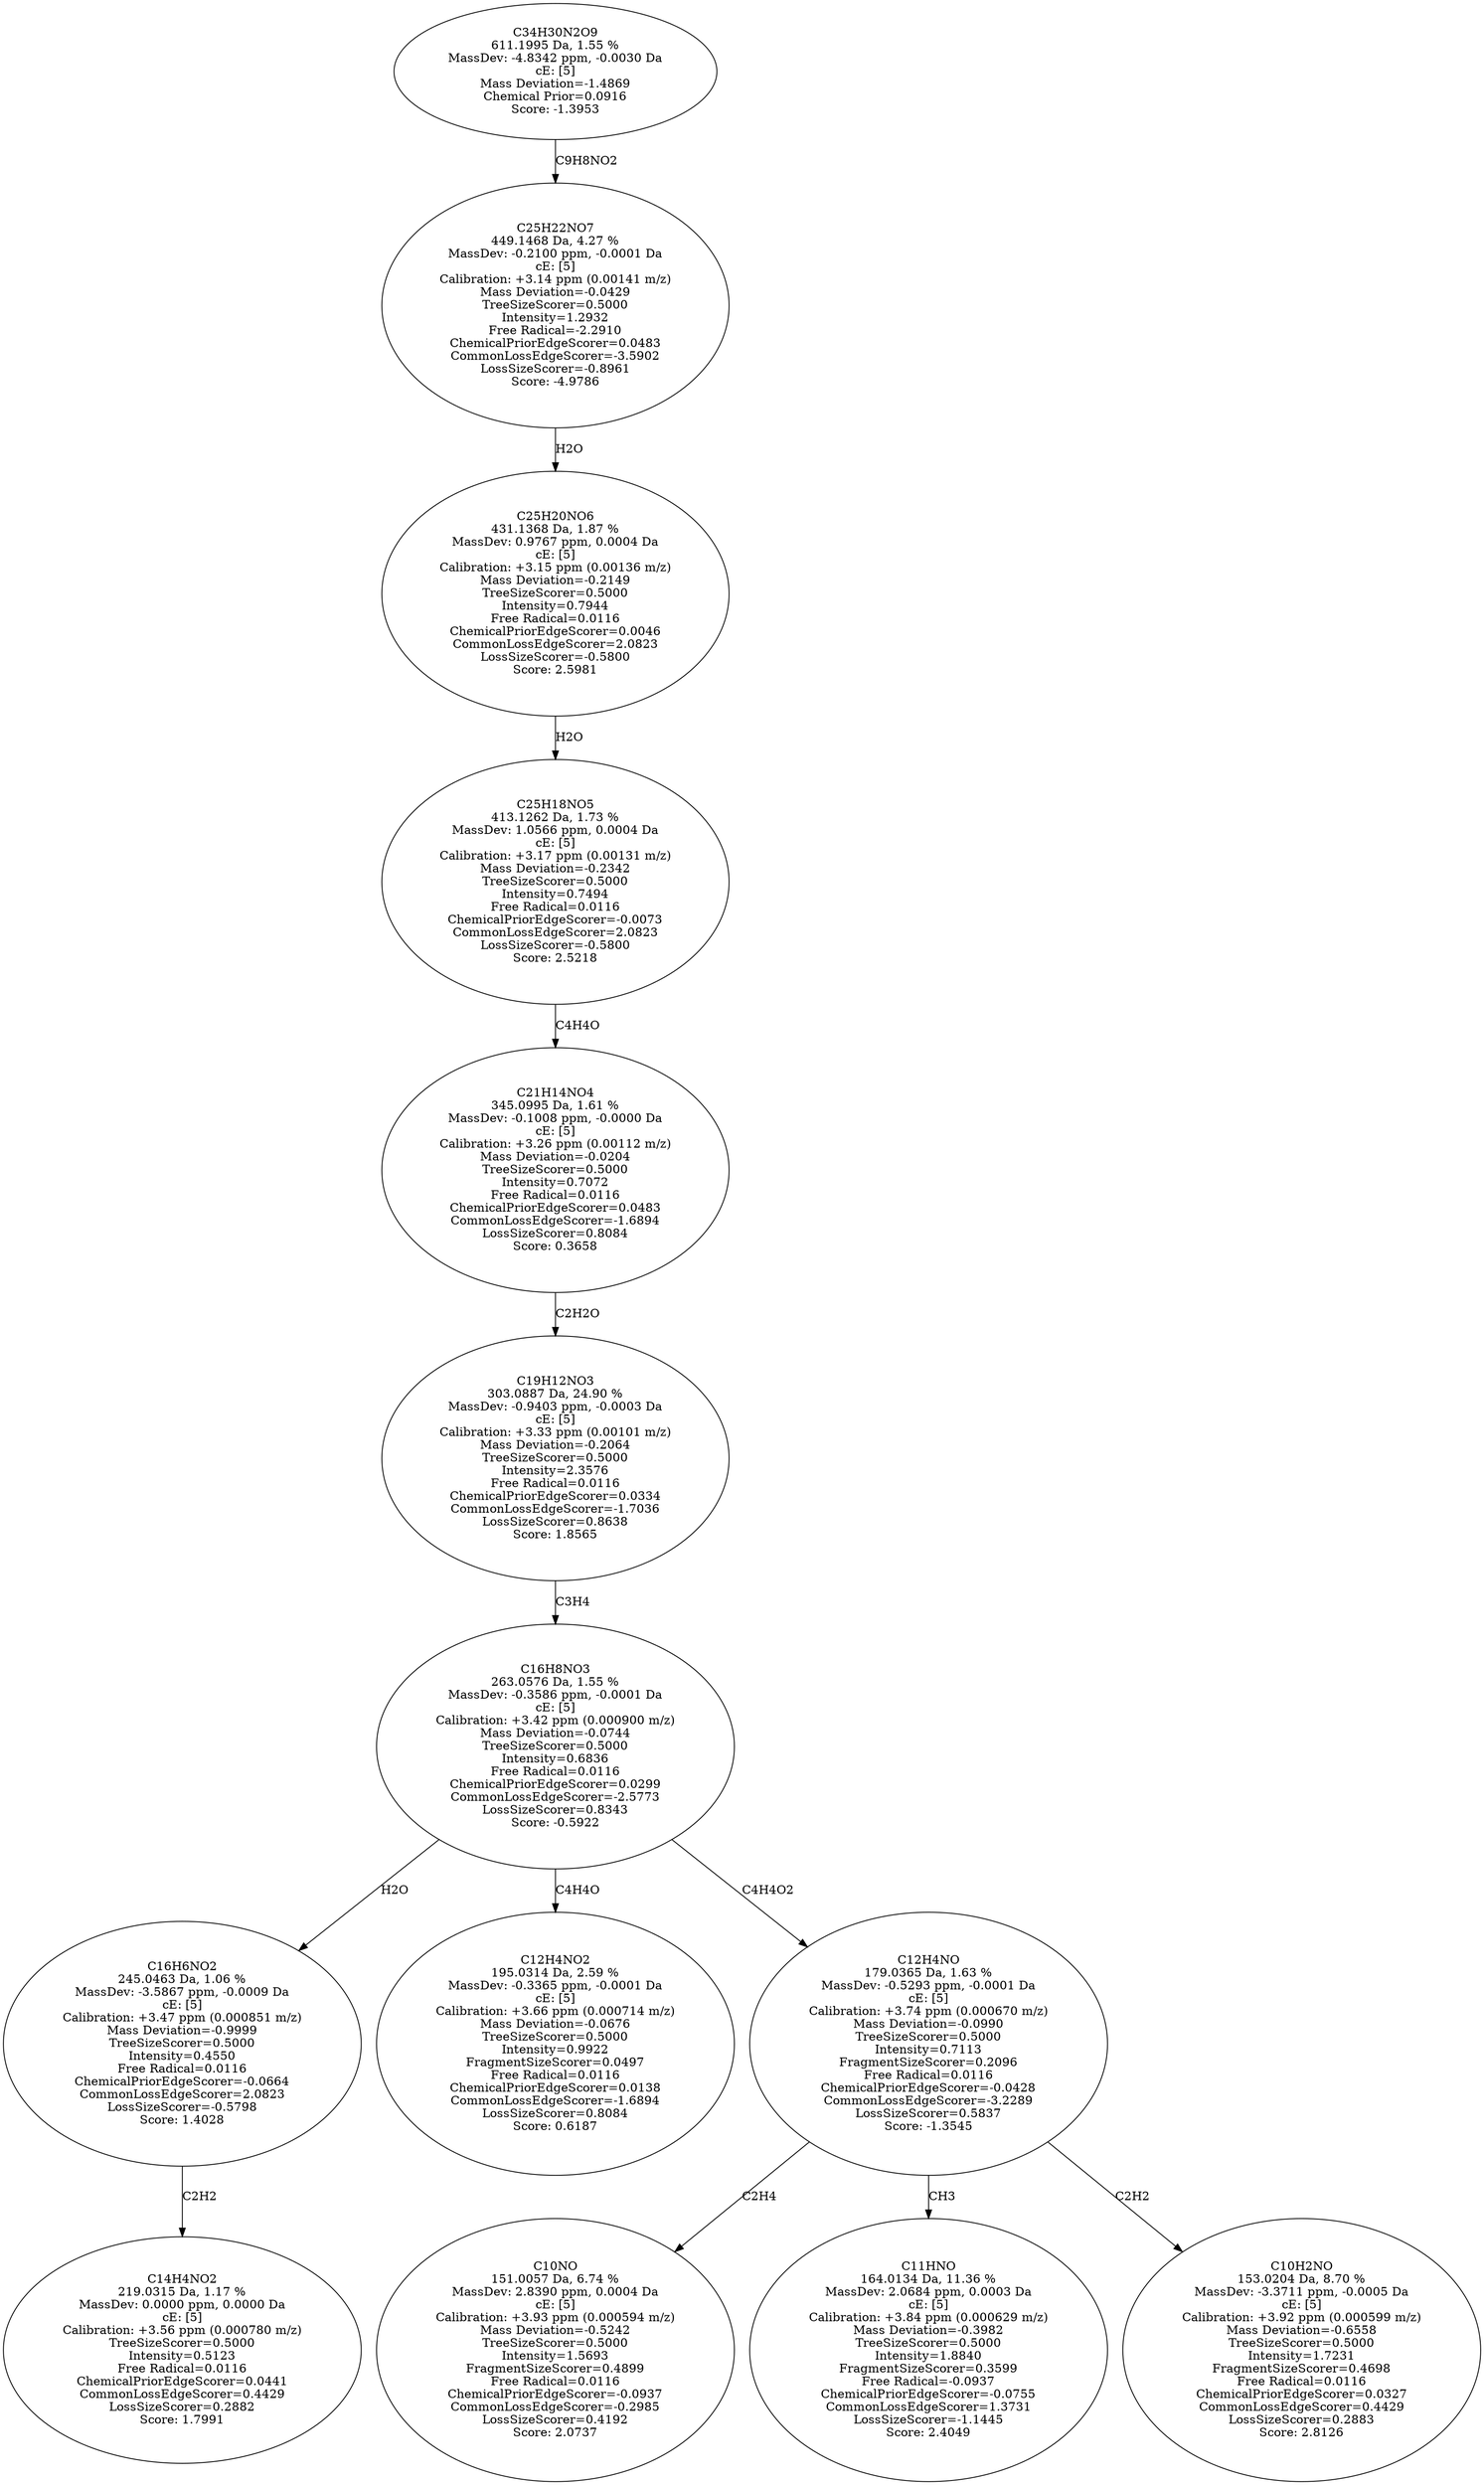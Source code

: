 strict digraph {
v1 [label="C14H4NO2\n219.0315 Da, 1.17 %\nMassDev: 0.0000 ppm, 0.0000 Da\ncE: [5]\nCalibration: +3.56 ppm (0.000780 m/z)\nTreeSizeScorer=0.5000\nIntensity=0.5123\nFree Radical=0.0116\nChemicalPriorEdgeScorer=0.0441\nCommonLossEdgeScorer=0.4429\nLossSizeScorer=0.2882\nScore: 1.7991"];
v2 [label="C16H6NO2\n245.0463 Da, 1.06 %\nMassDev: -3.5867 ppm, -0.0009 Da\ncE: [5]\nCalibration: +3.47 ppm (0.000851 m/z)\nMass Deviation=-0.9999\nTreeSizeScorer=0.5000\nIntensity=0.4550\nFree Radical=0.0116\nChemicalPriorEdgeScorer=-0.0664\nCommonLossEdgeScorer=2.0823\nLossSizeScorer=-0.5798\nScore: 1.4028"];
v3 [label="C12H4NO2\n195.0314 Da, 2.59 %\nMassDev: -0.3365 ppm, -0.0001 Da\ncE: [5]\nCalibration: +3.66 ppm (0.000714 m/z)\nMass Deviation=-0.0676\nTreeSizeScorer=0.5000\nIntensity=0.9922\nFragmentSizeScorer=0.0497\nFree Radical=0.0116\nChemicalPriorEdgeScorer=0.0138\nCommonLossEdgeScorer=-1.6894\nLossSizeScorer=0.8084\nScore: 0.6187"];
v4 [label="C10NO\n151.0057 Da, 6.74 %\nMassDev: 2.8390 ppm, 0.0004 Da\ncE: [5]\nCalibration: +3.93 ppm (0.000594 m/z)\nMass Deviation=-0.5242\nTreeSizeScorer=0.5000\nIntensity=1.5693\nFragmentSizeScorer=0.4899\nFree Radical=0.0116\nChemicalPriorEdgeScorer=-0.0937\nCommonLossEdgeScorer=-0.2985\nLossSizeScorer=0.4192\nScore: 2.0737"];
v5 [label="C11HNO\n164.0134 Da, 11.36 %\nMassDev: 2.0684 ppm, 0.0003 Da\ncE: [5]\nCalibration: +3.84 ppm (0.000629 m/z)\nMass Deviation=-0.3982\nTreeSizeScorer=0.5000\nIntensity=1.8840\nFragmentSizeScorer=0.3599\nFree Radical=-0.0937\nChemicalPriorEdgeScorer=-0.0755\nCommonLossEdgeScorer=1.3731\nLossSizeScorer=-1.1445\nScore: 2.4049"];
v6 [label="C10H2NO\n153.0204 Da, 8.70 %\nMassDev: -3.3711 ppm, -0.0005 Da\ncE: [5]\nCalibration: +3.92 ppm (0.000599 m/z)\nMass Deviation=-0.6558\nTreeSizeScorer=0.5000\nIntensity=1.7231\nFragmentSizeScorer=0.4698\nFree Radical=0.0116\nChemicalPriorEdgeScorer=0.0327\nCommonLossEdgeScorer=0.4429\nLossSizeScorer=0.2883\nScore: 2.8126"];
v7 [label="C12H4NO\n179.0365 Da, 1.63 %\nMassDev: -0.5293 ppm, -0.0001 Da\ncE: [5]\nCalibration: +3.74 ppm (0.000670 m/z)\nMass Deviation=-0.0990\nTreeSizeScorer=0.5000\nIntensity=0.7113\nFragmentSizeScorer=0.2096\nFree Radical=0.0116\nChemicalPriorEdgeScorer=-0.0428\nCommonLossEdgeScorer=-3.2289\nLossSizeScorer=0.5837\nScore: -1.3545"];
v8 [label="C16H8NO3\n263.0576 Da, 1.55 %\nMassDev: -0.3586 ppm, -0.0001 Da\ncE: [5]\nCalibration: +3.42 ppm (0.000900 m/z)\nMass Deviation=-0.0744\nTreeSizeScorer=0.5000\nIntensity=0.6836\nFree Radical=0.0116\nChemicalPriorEdgeScorer=0.0299\nCommonLossEdgeScorer=-2.5773\nLossSizeScorer=0.8343\nScore: -0.5922"];
v9 [label="C19H12NO3\n303.0887 Da, 24.90 %\nMassDev: -0.9403 ppm, -0.0003 Da\ncE: [5]\nCalibration: +3.33 ppm (0.00101 m/z)\nMass Deviation=-0.2064\nTreeSizeScorer=0.5000\nIntensity=2.3576\nFree Radical=0.0116\nChemicalPriorEdgeScorer=0.0334\nCommonLossEdgeScorer=-1.7036\nLossSizeScorer=0.8638\nScore: 1.8565"];
v10 [label="C21H14NO4\n345.0995 Da, 1.61 %\nMassDev: -0.1008 ppm, -0.0000 Da\ncE: [5]\nCalibration: +3.26 ppm (0.00112 m/z)\nMass Deviation=-0.0204\nTreeSizeScorer=0.5000\nIntensity=0.7072\nFree Radical=0.0116\nChemicalPriorEdgeScorer=0.0483\nCommonLossEdgeScorer=-1.6894\nLossSizeScorer=0.8084\nScore: 0.3658"];
v11 [label="C25H18NO5\n413.1262 Da, 1.73 %\nMassDev: 1.0566 ppm, 0.0004 Da\ncE: [5]\nCalibration: +3.17 ppm (0.00131 m/z)\nMass Deviation=-0.2342\nTreeSizeScorer=0.5000\nIntensity=0.7494\nFree Radical=0.0116\nChemicalPriorEdgeScorer=-0.0073\nCommonLossEdgeScorer=2.0823\nLossSizeScorer=-0.5800\nScore: 2.5218"];
v12 [label="C25H20NO6\n431.1368 Da, 1.87 %\nMassDev: 0.9767 ppm, 0.0004 Da\ncE: [5]\nCalibration: +3.15 ppm (0.00136 m/z)\nMass Deviation=-0.2149\nTreeSizeScorer=0.5000\nIntensity=0.7944\nFree Radical=0.0116\nChemicalPriorEdgeScorer=0.0046\nCommonLossEdgeScorer=2.0823\nLossSizeScorer=-0.5800\nScore: 2.5981"];
v13 [label="C25H22NO7\n449.1468 Da, 4.27 %\nMassDev: -0.2100 ppm, -0.0001 Da\ncE: [5]\nCalibration: +3.14 ppm (0.00141 m/z)\nMass Deviation=-0.0429\nTreeSizeScorer=0.5000\nIntensity=1.2932\nFree Radical=-2.2910\nChemicalPriorEdgeScorer=0.0483\nCommonLossEdgeScorer=-3.5902\nLossSizeScorer=-0.8961\nScore: -4.9786"];
v14 [label="C34H30N2O9\n611.1995 Da, 1.55 %\nMassDev: -4.8342 ppm, -0.0030 Da\ncE: [5]\nMass Deviation=-1.4869\nChemical Prior=0.0916\nScore: -1.3953"];
v2 -> v1 [label="C2H2"];
v8 -> v2 [label="H2O"];
v8 -> v3 [label="C4H4O"];
v7 -> v4 [label="C2H4"];
v7 -> v5 [label="CH3"];
v7 -> v6 [label="C2H2"];
v8 -> v7 [label="C4H4O2"];
v9 -> v8 [label="C3H4"];
v10 -> v9 [label="C2H2O"];
v11 -> v10 [label="C4H4O"];
v12 -> v11 [label="H2O"];
v13 -> v12 [label="H2O"];
v14 -> v13 [label="C9H8NO2"];
}